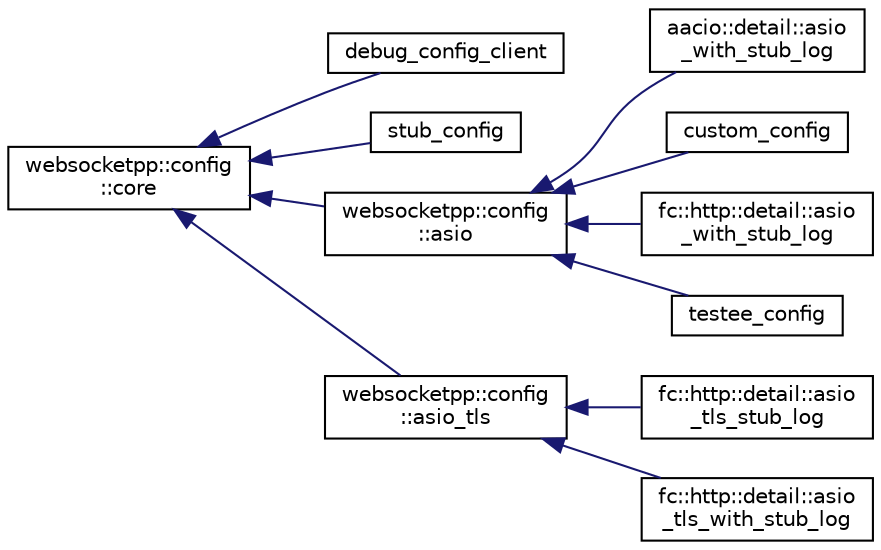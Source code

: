 digraph "Graphical Class Hierarchy"
{
  edge [fontname="Helvetica",fontsize="10",labelfontname="Helvetica",labelfontsize="10"];
  node [fontname="Helvetica",fontsize="10",shape=record];
  rankdir="LR";
  Node0 [label="websocketpp::config\l::core",height=0.2,width=0.4,color="black", fillcolor="white", style="filled",URL="$structwebsocketpp_1_1config_1_1core.html",tooltip="Server config with iostream transport. "];
  Node0 -> Node1 [dir="back",color="midnightblue",fontsize="10",style="solid",fontname="Helvetica"];
  Node1 [label="debug_config_client",height=0.2,width=0.4,color="black", fillcolor="white", style="filled",URL="$structdebug__config__client.html"];
  Node0 -> Node2 [dir="back",color="midnightblue",fontsize="10",style="solid",fontname="Helvetica"];
  Node2 [label="stub_config",height=0.2,width=0.4,color="black", fillcolor="white", style="filled",URL="$structstub__config.html"];
  Node0 -> Node3 [dir="back",color="midnightblue",fontsize="10",style="solid",fontname="Helvetica"];
  Node3 [label="websocketpp::config\l::asio",height=0.2,width=0.4,color="black", fillcolor="white", style="filled",URL="$structwebsocketpp_1_1config_1_1asio.html",tooltip="Server config with asio transport and TLS disabled. "];
  Node3 -> Node4 [dir="back",color="midnightblue",fontsize="10",style="solid",fontname="Helvetica"];
  Node4 [label="aacio::detail::asio\l_with_stub_log",height=0.2,width=0.4,color="black", fillcolor="white", style="filled",URL="$structaacio_1_1detail_1_1asio__with__stub__log.html"];
  Node3 -> Node5 [dir="back",color="midnightblue",fontsize="10",style="solid",fontname="Helvetica"];
  Node5 [label="custom_config",height=0.2,width=0.4,color="black", fillcolor="white", style="filled",URL="$structcustom__config.html"];
  Node3 -> Node6 [dir="back",color="midnightblue",fontsize="10",style="solid",fontname="Helvetica"];
  Node6 [label="fc::http::detail::asio\l_with_stub_log",height=0.2,width=0.4,color="black", fillcolor="white", style="filled",URL="$structfc_1_1http_1_1detail_1_1asio__with__stub__log.html"];
  Node3 -> Node7 [dir="back",color="midnightblue",fontsize="10",style="solid",fontname="Helvetica"];
  Node7 [label="testee_config",height=0.2,width=0.4,color="black", fillcolor="white", style="filled",URL="$structtestee__config.html"];
  Node0 -> Node8 [dir="back",color="midnightblue",fontsize="10",style="solid",fontname="Helvetica"];
  Node8 [label="websocketpp::config\l::asio_tls",height=0.2,width=0.4,color="black", fillcolor="white", style="filled",URL="$structwebsocketpp_1_1config_1_1asio__tls.html",tooltip="Server config with asio transport and TLS enabled. "];
  Node8 -> Node9 [dir="back",color="midnightblue",fontsize="10",style="solid",fontname="Helvetica"];
  Node9 [label="fc::http::detail::asio\l_tls_stub_log",height=0.2,width=0.4,color="black", fillcolor="white", style="filled",URL="$structfc_1_1http_1_1detail_1_1asio__tls__stub__log.html"];
  Node8 -> Node10 [dir="back",color="midnightblue",fontsize="10",style="solid",fontname="Helvetica"];
  Node10 [label="fc::http::detail::asio\l_tls_with_stub_log",height=0.2,width=0.4,color="black", fillcolor="white", style="filled",URL="$structfc_1_1http_1_1detail_1_1asio__tls__with__stub__log.html"];
}
